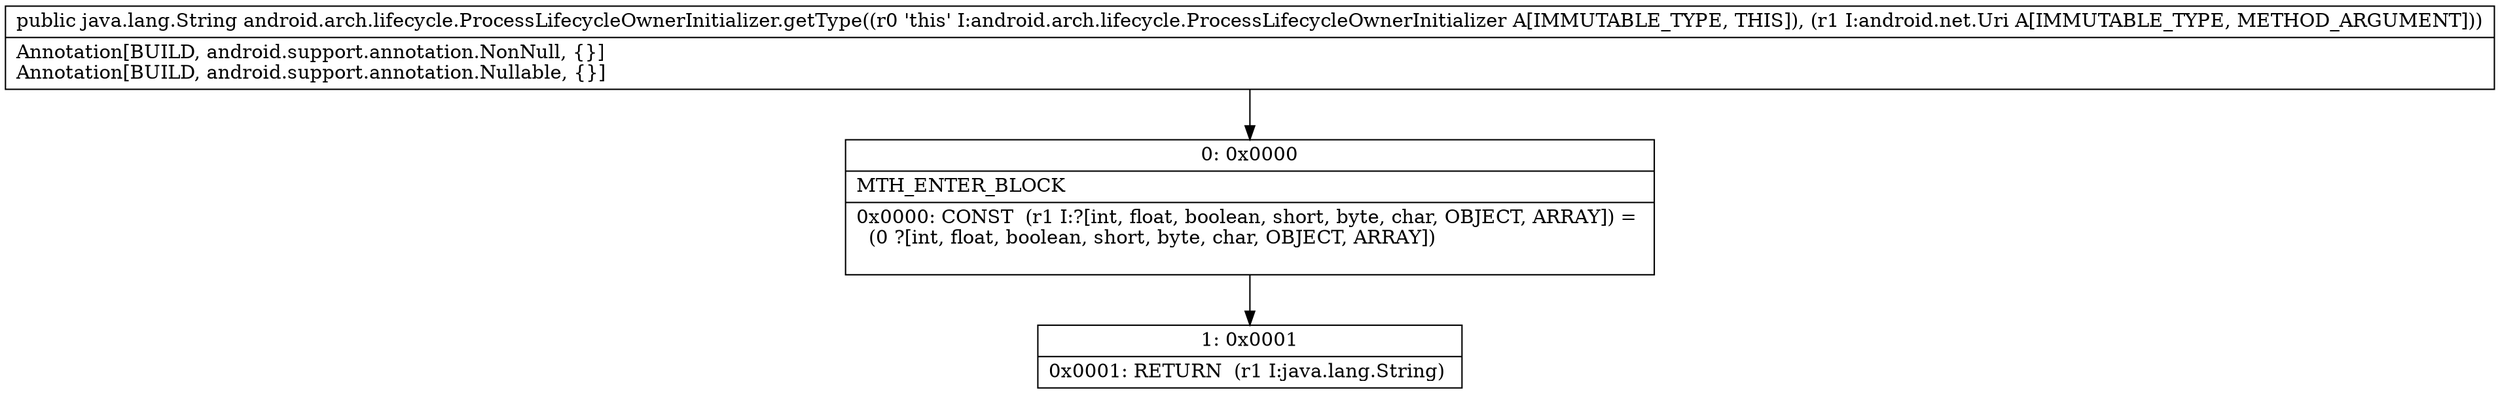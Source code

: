 digraph "CFG forandroid.arch.lifecycle.ProcessLifecycleOwnerInitializer.getType(Landroid\/net\/Uri;)Ljava\/lang\/String;" {
Node_0 [shape=record,label="{0\:\ 0x0000|MTH_ENTER_BLOCK\l|0x0000: CONST  (r1 I:?[int, float, boolean, short, byte, char, OBJECT, ARRAY]) = \l  (0 ?[int, float, boolean, short, byte, char, OBJECT, ARRAY])\l \l}"];
Node_1 [shape=record,label="{1\:\ 0x0001|0x0001: RETURN  (r1 I:java.lang.String) \l}"];
MethodNode[shape=record,label="{public java.lang.String android.arch.lifecycle.ProcessLifecycleOwnerInitializer.getType((r0 'this' I:android.arch.lifecycle.ProcessLifecycleOwnerInitializer A[IMMUTABLE_TYPE, THIS]), (r1 I:android.net.Uri A[IMMUTABLE_TYPE, METHOD_ARGUMENT]))  | Annotation[BUILD, android.support.annotation.NonNull, \{\}]\lAnnotation[BUILD, android.support.annotation.Nullable, \{\}]\l}"];
MethodNode -> Node_0;
Node_0 -> Node_1;
}

